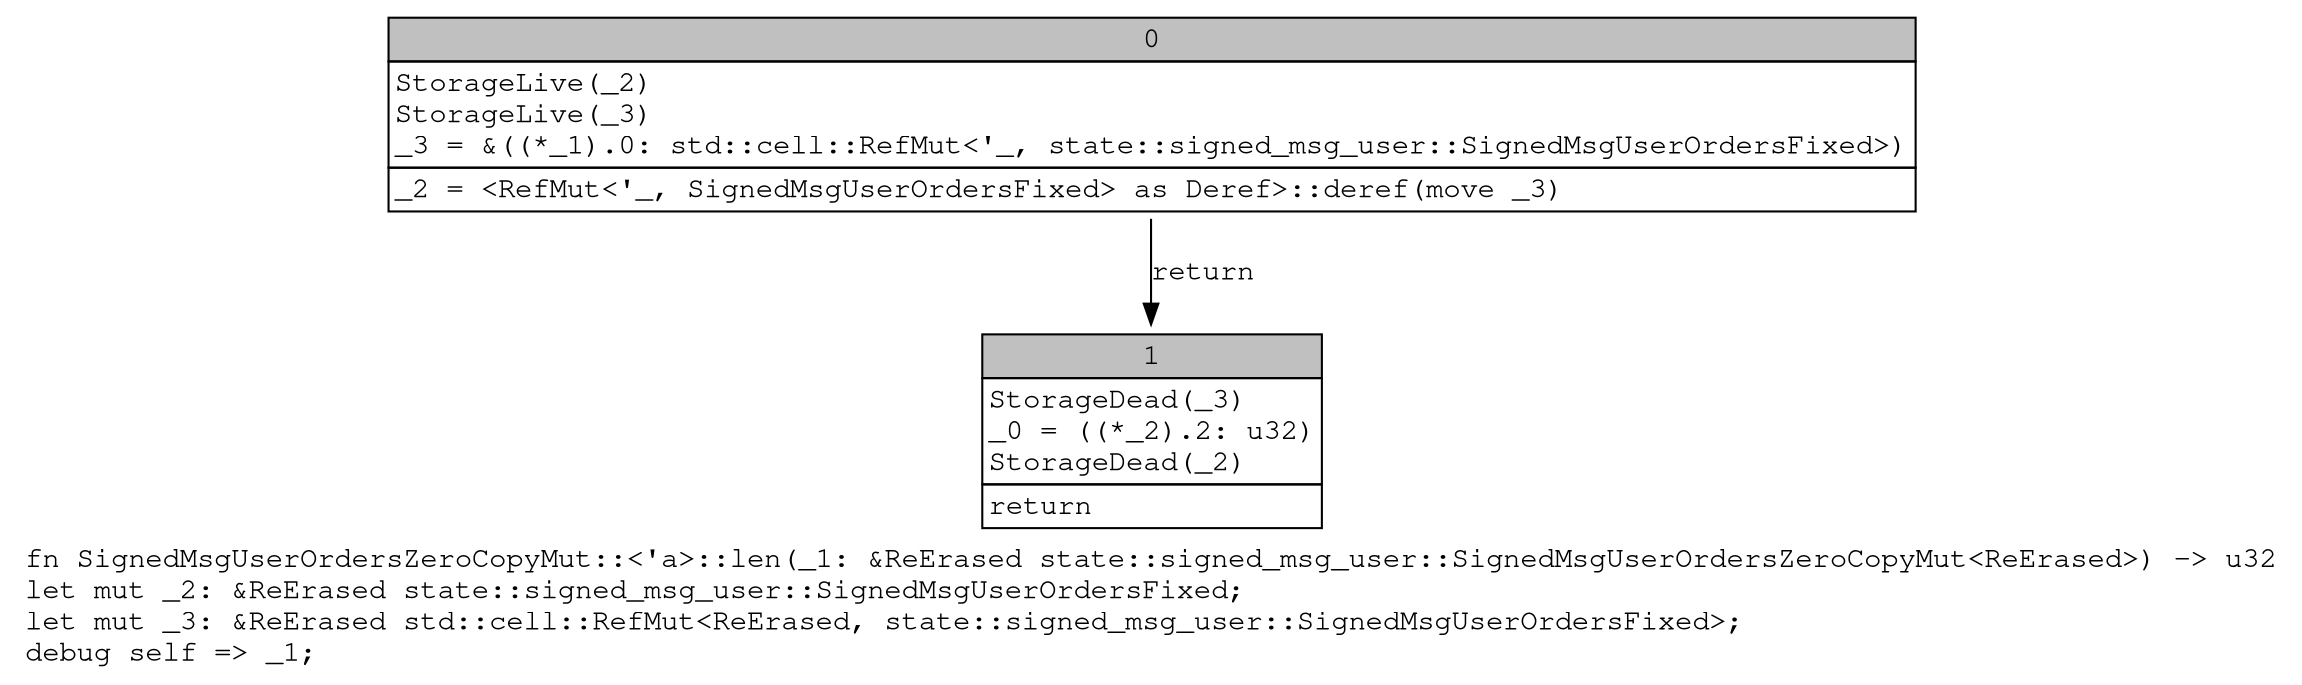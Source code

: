 digraph Mir_0_3967 {
    graph [fontname="Courier, monospace"];
    node [fontname="Courier, monospace"];
    edge [fontname="Courier, monospace"];
    label=<fn SignedMsgUserOrdersZeroCopyMut::&lt;'a&gt;::len(_1: &amp;ReErased state::signed_msg_user::SignedMsgUserOrdersZeroCopyMut&lt;ReErased&gt;) -&gt; u32<br align="left"/>let mut _2: &amp;ReErased state::signed_msg_user::SignedMsgUserOrdersFixed;<br align="left"/>let mut _3: &amp;ReErased std::cell::RefMut&lt;ReErased, state::signed_msg_user::SignedMsgUserOrdersFixed&gt;;<br align="left"/>debug self =&gt; _1;<br align="left"/>>;
    bb0__0_3967 [shape="none", label=<<table border="0" cellborder="1" cellspacing="0"><tr><td bgcolor="gray" align="center" colspan="1">0</td></tr><tr><td align="left" balign="left">StorageLive(_2)<br/>StorageLive(_3)<br/>_3 = &amp;((*_1).0: std::cell::RefMut&lt;'_, state::signed_msg_user::SignedMsgUserOrdersFixed&gt;)<br/></td></tr><tr><td align="left">_2 = &lt;RefMut&lt;'_, SignedMsgUserOrdersFixed&gt; as Deref&gt;::deref(move _3)</td></tr></table>>];
    bb1__0_3967 [shape="none", label=<<table border="0" cellborder="1" cellspacing="0"><tr><td bgcolor="gray" align="center" colspan="1">1</td></tr><tr><td align="left" balign="left">StorageDead(_3)<br/>_0 = ((*_2).2: u32)<br/>StorageDead(_2)<br/></td></tr><tr><td align="left">return</td></tr></table>>];
    bb0__0_3967 -> bb1__0_3967 [label="return"];
}
